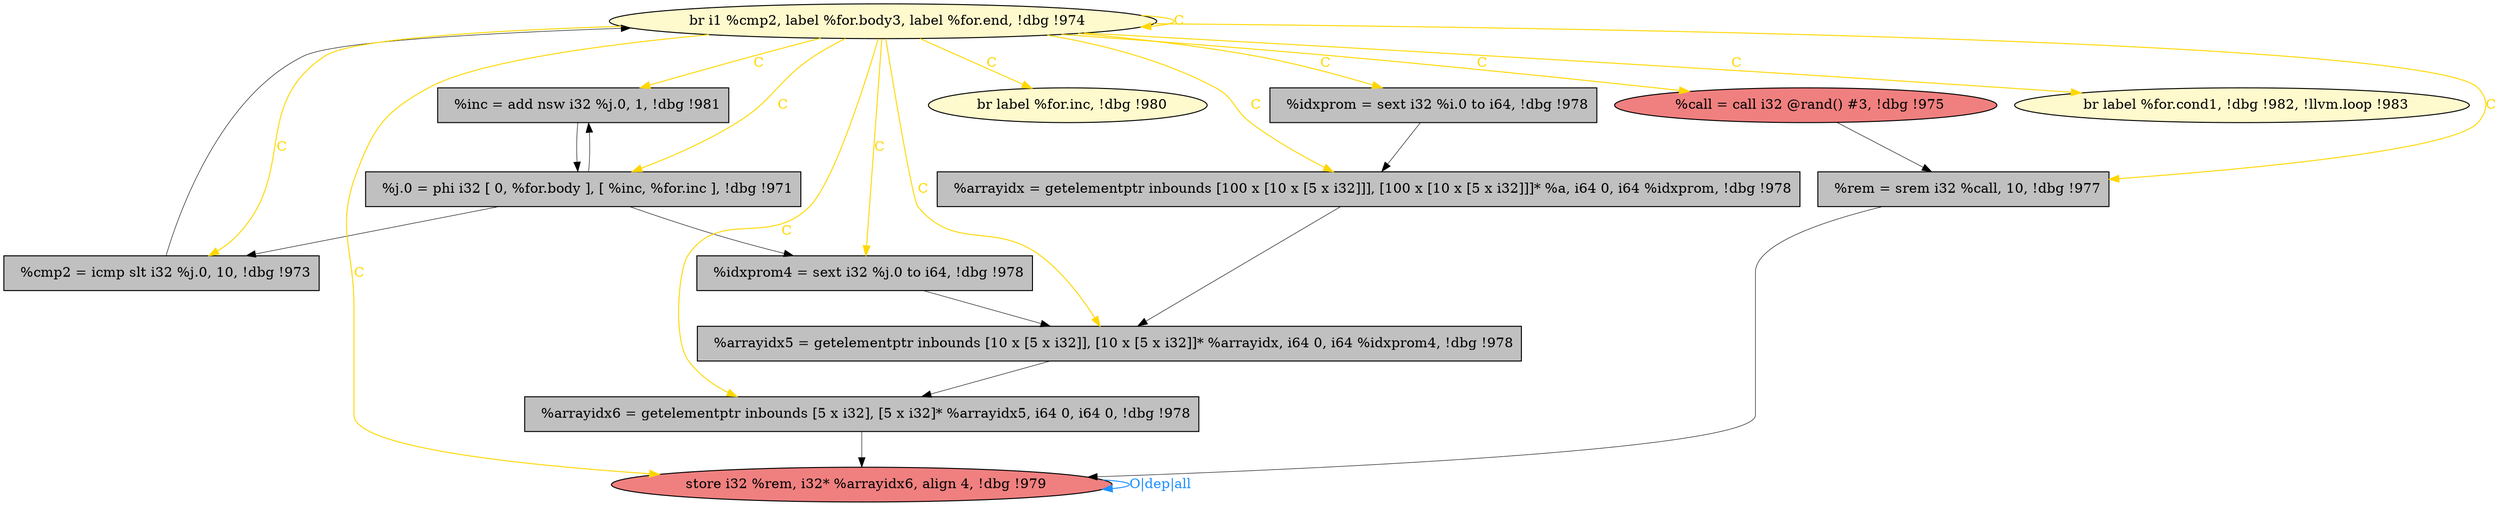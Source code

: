 
digraph G {


node317 [fillcolor=grey,label="  %arrayidx = getelementptr inbounds [100 x [10 x [5 x i32]]], [100 x [10 x [5 x i32]]]* %a, i64 0, i64 %idxprom, !dbg !978",shape=rectangle,style=filled ]
node316 [fillcolor=grey,label="  %idxprom4 = sext i32 %j.0 to i64, !dbg !978",shape=rectangle,style=filled ]
node315 [fillcolor=grey,label="  %arrayidx6 = getelementptr inbounds [5 x i32], [5 x i32]* %arrayidx5, i64 0, i64 0, !dbg !978",shape=rectangle,style=filled ]
node314 [fillcolor=lightcoral,label="  store i32 %rem, i32* %arrayidx6, align 4, !dbg !979",shape=ellipse,style=filled ]
node312 [fillcolor=grey,label="  %cmp2 = icmp slt i32 %j.0, 10, !dbg !973",shape=rectangle,style=filled ]
node318 [fillcolor=grey,label="  %arrayidx5 = getelementptr inbounds [10 x [5 x i32]], [10 x [5 x i32]]* %arrayidx, i64 0, i64 %idxprom4, !dbg !978",shape=rectangle,style=filled ]
node311 [fillcolor=grey,label="  %inc = add nsw i32 %j.0, 1, !dbg !981",shape=rectangle,style=filled ]
node309 [fillcolor=lemonchiffon,label="  br label %for.inc, !dbg !980",shape=ellipse,style=filled ]
node305 [fillcolor=lightcoral,label="  %call = call i32 @rand() #3, !dbg !975",shape=ellipse,style=filled ]
node307 [fillcolor=grey,label="  %rem = srem i32 %call, 10, !dbg !977",shape=rectangle,style=filled ]
node308 [fillcolor=grey,label="  %j.0 = phi i32 [ 0, %for.body ], [ %inc, %for.inc ], !dbg !971",shape=rectangle,style=filled ]
node313 [fillcolor=lemonchiffon,label="  br label %for.cond1, !dbg !982, !llvm.loop !983",shape=ellipse,style=filled ]
node306 [fillcolor=grey,label="  %idxprom = sext i32 %i.0 to i64, !dbg !978",shape=rectangle,style=filled ]
node310 [fillcolor=lemonchiffon,label="  br i1 %cmp2, label %for.body3, label %for.end, !dbg !974",shape=ellipse,style=filled ]

node308->node311 [style=solid,color=black,label="",penwidth=0.5,fontcolor=black ]
node311->node308 [style=solid,color=black,label="",penwidth=0.5,fontcolor=black ]
node317->node318 [style=solid,color=black,label="",penwidth=0.5,fontcolor=black ]
node305->node307 [style=solid,color=black,label="",penwidth=0.5,fontcolor=black ]
node314->node314 [style=solid,color=dodgerblue,label="O|dep|all",penwidth=1.0,fontcolor=dodgerblue ]
node310->node307 [style=solid,color=gold,label="C",penwidth=1.0,fontcolor=gold ]
node310->node305 [style=solid,color=gold,label="C",penwidth=1.0,fontcolor=gold ]
node310->node315 [style=solid,color=gold,label="C",penwidth=1.0,fontcolor=gold ]
node310->node314 [style=solid,color=gold,label="C",penwidth=1.0,fontcolor=gold ]
node310->node312 [style=solid,color=gold,label="C",penwidth=1.0,fontcolor=gold ]
node310->node318 [style=solid,color=gold,label="C",penwidth=1.0,fontcolor=gold ]
node312->node310 [style=solid,color=black,label="",penwidth=0.5,fontcolor=black ]
node308->node312 [style=solid,color=black,label="",penwidth=0.5,fontcolor=black ]
node318->node315 [style=solid,color=black,label="",penwidth=0.5,fontcolor=black ]
node310->node310 [style=solid,color=gold,label="C",penwidth=1.0,fontcolor=gold ]
node315->node314 [style=solid,color=black,label="",penwidth=0.5,fontcolor=black ]
node306->node317 [style=solid,color=black,label="",penwidth=0.5,fontcolor=black ]
node310->node316 [style=solid,color=gold,label="C",penwidth=1.0,fontcolor=gold ]
node310->node311 [style=solid,color=gold,label="C",penwidth=1.0,fontcolor=gold ]
node310->node309 [style=solid,color=gold,label="C",penwidth=1.0,fontcolor=gold ]
node310->node308 [style=solid,color=gold,label="C",penwidth=1.0,fontcolor=gold ]
node316->node318 [style=solid,color=black,label="",penwidth=0.5,fontcolor=black ]
node310->node313 [style=solid,color=gold,label="C",penwidth=1.0,fontcolor=gold ]
node307->node314 [style=solid,color=black,label="",penwidth=0.5,fontcolor=black ]
node310->node306 [style=solid,color=gold,label="C",penwidth=1.0,fontcolor=gold ]
node310->node317 [style=solid,color=gold,label="C",penwidth=1.0,fontcolor=gold ]
node308->node316 [style=solid,color=black,label="",penwidth=0.5,fontcolor=black ]


}
